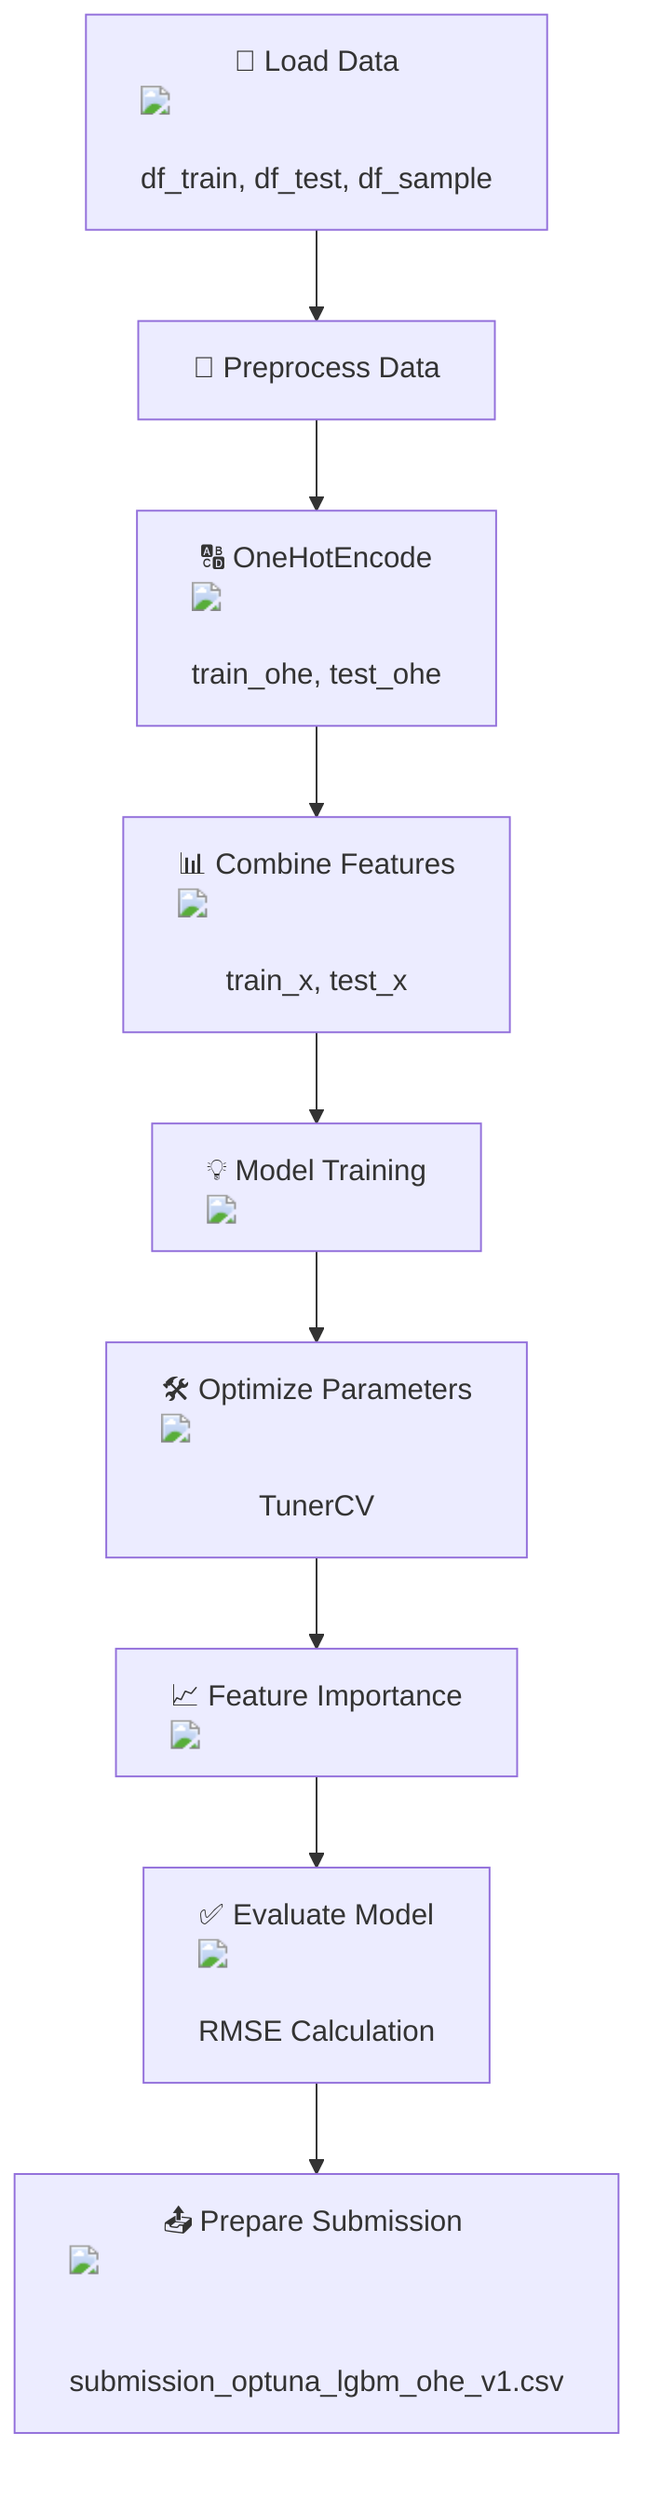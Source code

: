 flowchart TD
    A["📂 Load Data <img src='file.svg' /> <br/> df_train, df_test, df_sample"] --> B["🧹 Preprocess Data"]
    B --> C["🔠 OneHotEncode <img src='column_split.svg' /> <br/> train_ohe, test_ohe"]
    C --> D["📊 Combine Features <img src='table.svg' /> <br/> train_x, test_x"]
    D --> E["💡 Model Training <img src='brain.svg' />"]
    E --> F["🛠 Optimize Parameters <img src='brain.svg' /> <br/> TunerCV"]
    F --> G["📈 Feature Importance <img src='barplot_template.svg' />"]
    G --> H["✅ Evaluate Model <img src='hist_template.svg' /> <br/> RMSE Calculation"]
    H --> I["📤 Prepare Submission <img src='file.svg' /> <br/> submission_optuna_lgbm_ohe_v1.csv"]